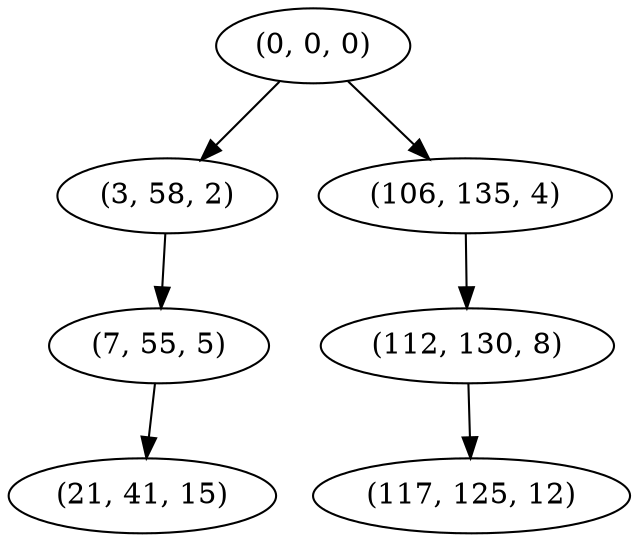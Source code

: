 digraph tree {
    "(0, 0, 0)";
    "(3, 58, 2)";
    "(7, 55, 5)";
    "(21, 41, 15)";
    "(106, 135, 4)";
    "(112, 130, 8)";
    "(117, 125, 12)";
    "(0, 0, 0)" -> "(3, 58, 2)";
    "(0, 0, 0)" -> "(106, 135, 4)";
    "(3, 58, 2)" -> "(7, 55, 5)";
    "(7, 55, 5)" -> "(21, 41, 15)";
    "(106, 135, 4)" -> "(112, 130, 8)";
    "(112, 130, 8)" -> "(117, 125, 12)";
}
